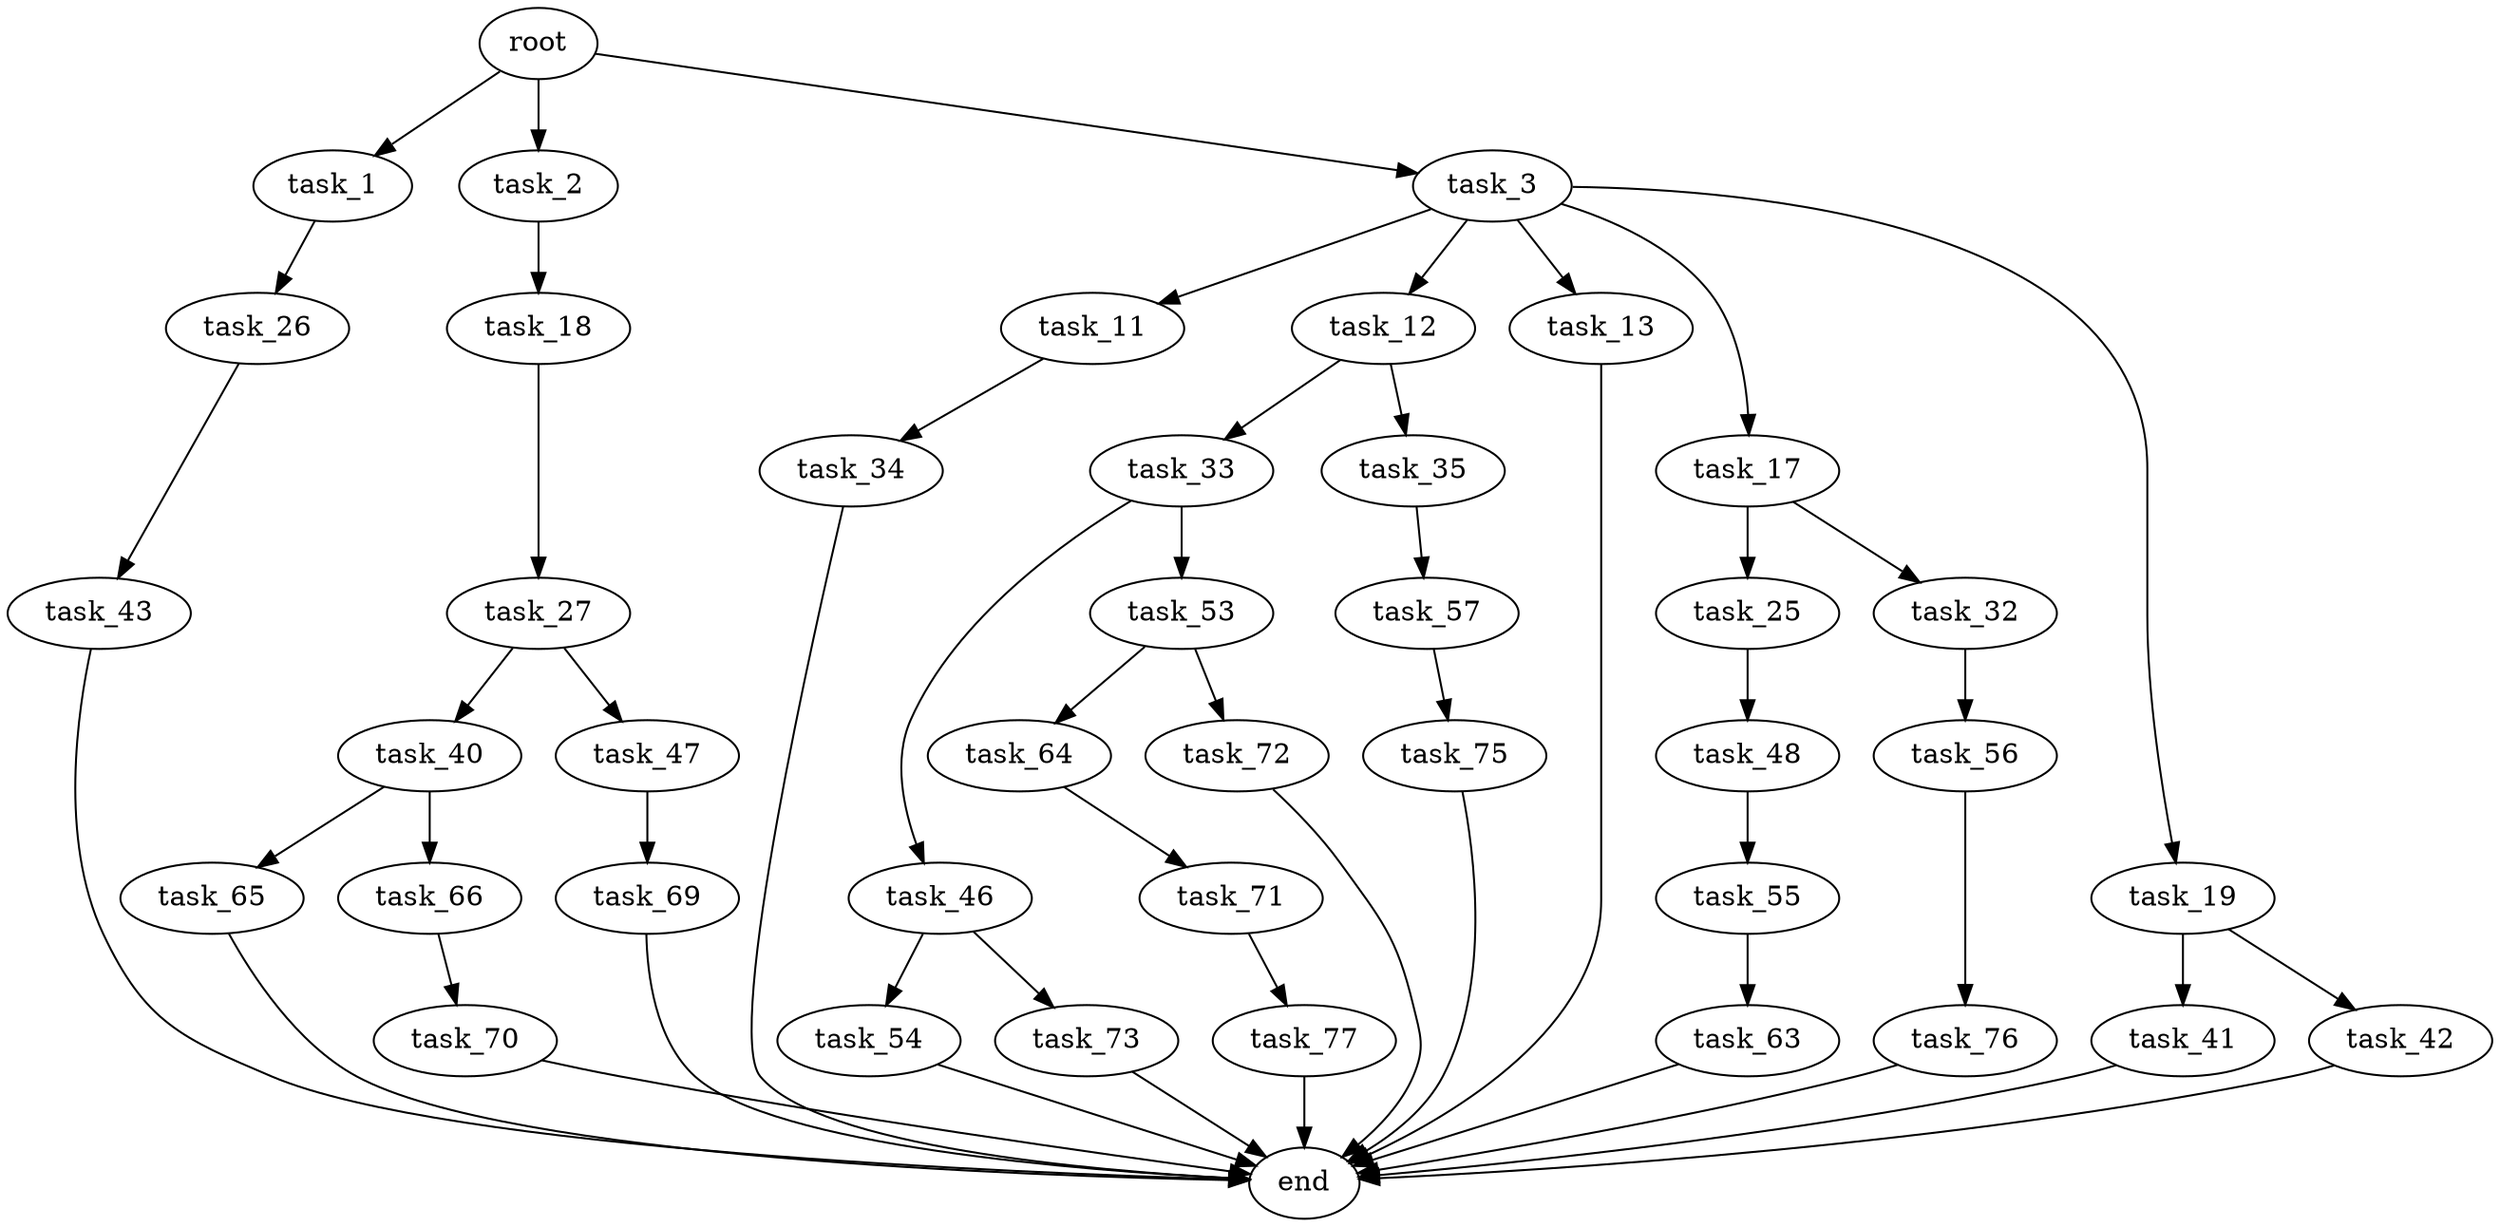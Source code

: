 digraph G {
  root [size="0.000000"];
  task_1 [size="21376424852.000000"];
  task_2 [size="68719476736.000000"];
  task_3 [size="68719476736.000000"];
  task_26 [size="403162754151.000000"];
  task_18 [size="341157769179.000000"];
  task_11 [size="3494251460.000000"];
  task_12 [size="97293998962.000000"];
  task_13 [size="549755813888.000000"];
  task_17 [size="1220125962824.000000"];
  task_19 [size="1818643402.000000"];
  task_34 [size="430059536166.000000"];
  task_33 [size="2921778106.000000"];
  task_35 [size="688560004600.000000"];
  end [size="0.000000"];
  task_25 [size="20866981930.000000"];
  task_32 [size="8589934592.000000"];
  task_27 [size="309994749976.000000"];
  task_41 [size="2138844307.000000"];
  task_42 [size="549755813888.000000"];
  task_48 [size="30984637932.000000"];
  task_43 [size="271224650246.000000"];
  task_40 [size="12361938030.000000"];
  task_47 [size="782757789696.000000"];
  task_56 [size="1073741824000.000000"];
  task_46 [size="45657126447.000000"];
  task_53 [size="115122967620.000000"];
  task_57 [size="640674190422.000000"];
  task_65 [size="68719476736.000000"];
  task_66 [size="29202647646.000000"];
  task_54 [size="549755813888.000000"];
  task_73 [size="28991029248.000000"];
  task_69 [size="549755813888.000000"];
  task_55 [size="1723636166.000000"];
  task_64 [size="134217728000.000000"];
  task_72 [size="231928233984.000000"];
  task_63 [size="57523902653.000000"];
  task_76 [size="544028316936.000000"];
  task_75 [size="532966011152.000000"];
  task_71 [size="783095588652.000000"];
  task_70 [size="147924855000.000000"];
  task_77 [size="549755813888.000000"];

  root -> task_1 [size="1.000000"];
  root -> task_2 [size="1.000000"];
  root -> task_3 [size="1.000000"];
  task_1 -> task_26 [size="679477248.000000"];
  task_2 -> task_18 [size="134217728.000000"];
  task_3 -> task_11 [size="134217728.000000"];
  task_3 -> task_12 [size="134217728.000000"];
  task_3 -> task_13 [size="134217728.000000"];
  task_3 -> task_17 [size="134217728.000000"];
  task_3 -> task_19 [size="134217728.000000"];
  task_26 -> task_43 [size="411041792.000000"];
  task_18 -> task_27 [size="301989888.000000"];
  task_11 -> task_34 [size="75497472.000000"];
  task_12 -> task_33 [size="75497472.000000"];
  task_12 -> task_35 [size="75497472.000000"];
  task_13 -> end [size="1.000000"];
  task_17 -> task_25 [size="838860800.000000"];
  task_17 -> task_32 [size="838860800.000000"];
  task_19 -> task_41 [size="33554432.000000"];
  task_19 -> task_42 [size="33554432.000000"];
  task_34 -> end [size="1.000000"];
  task_33 -> task_46 [size="75497472.000000"];
  task_33 -> task_53 [size="75497472.000000"];
  task_35 -> task_57 [size="536870912.000000"];
  task_25 -> task_48 [size="33554432.000000"];
  task_32 -> task_56 [size="33554432.000000"];
  task_27 -> task_40 [size="301989888.000000"];
  task_27 -> task_47 [size="301989888.000000"];
  task_41 -> end [size="1.000000"];
  task_42 -> end [size="1.000000"];
  task_48 -> task_55 [size="134217728.000000"];
  task_43 -> end [size="1.000000"];
  task_40 -> task_65 [size="209715200.000000"];
  task_40 -> task_66 [size="209715200.000000"];
  task_47 -> task_69 [size="679477248.000000"];
  task_56 -> task_76 [size="838860800.000000"];
  task_46 -> task_54 [size="838860800.000000"];
  task_46 -> task_73 [size="838860800.000000"];
  task_53 -> task_64 [size="134217728.000000"];
  task_53 -> task_72 [size="134217728.000000"];
  task_57 -> task_75 [size="411041792.000000"];
  task_65 -> end [size="1.000000"];
  task_66 -> task_70 [size="536870912.000000"];
  task_54 -> end [size="1.000000"];
  task_73 -> end [size="1.000000"];
  task_69 -> end [size="1.000000"];
  task_55 -> task_63 [size="75497472.000000"];
  task_64 -> task_71 [size="209715200.000000"];
  task_72 -> end [size="1.000000"];
  task_63 -> end [size="1.000000"];
  task_76 -> end [size="1.000000"];
  task_75 -> end [size="1.000000"];
  task_71 -> task_77 [size="536870912.000000"];
  task_70 -> end [size="1.000000"];
  task_77 -> end [size="1.000000"];
}

